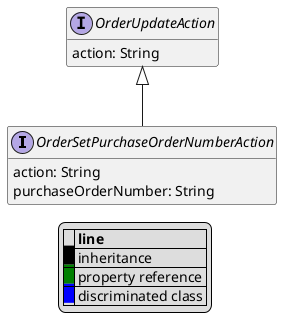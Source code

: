 @startuml

hide empty fields
hide empty methods
legend
|= |= line |
|<back:black>   </back>| inheritance |
|<back:green>   </back>| property reference |
|<back:blue>   </back>| discriminated class |
endlegend
interface OrderSetPurchaseOrderNumberAction [[OrderSetPurchaseOrderNumberAction.svg]] extends OrderUpdateAction {
    action: String
    purchaseOrderNumber: String
}
interface OrderUpdateAction [[OrderUpdateAction.svg]]  {
    action: String
}





@enduml
